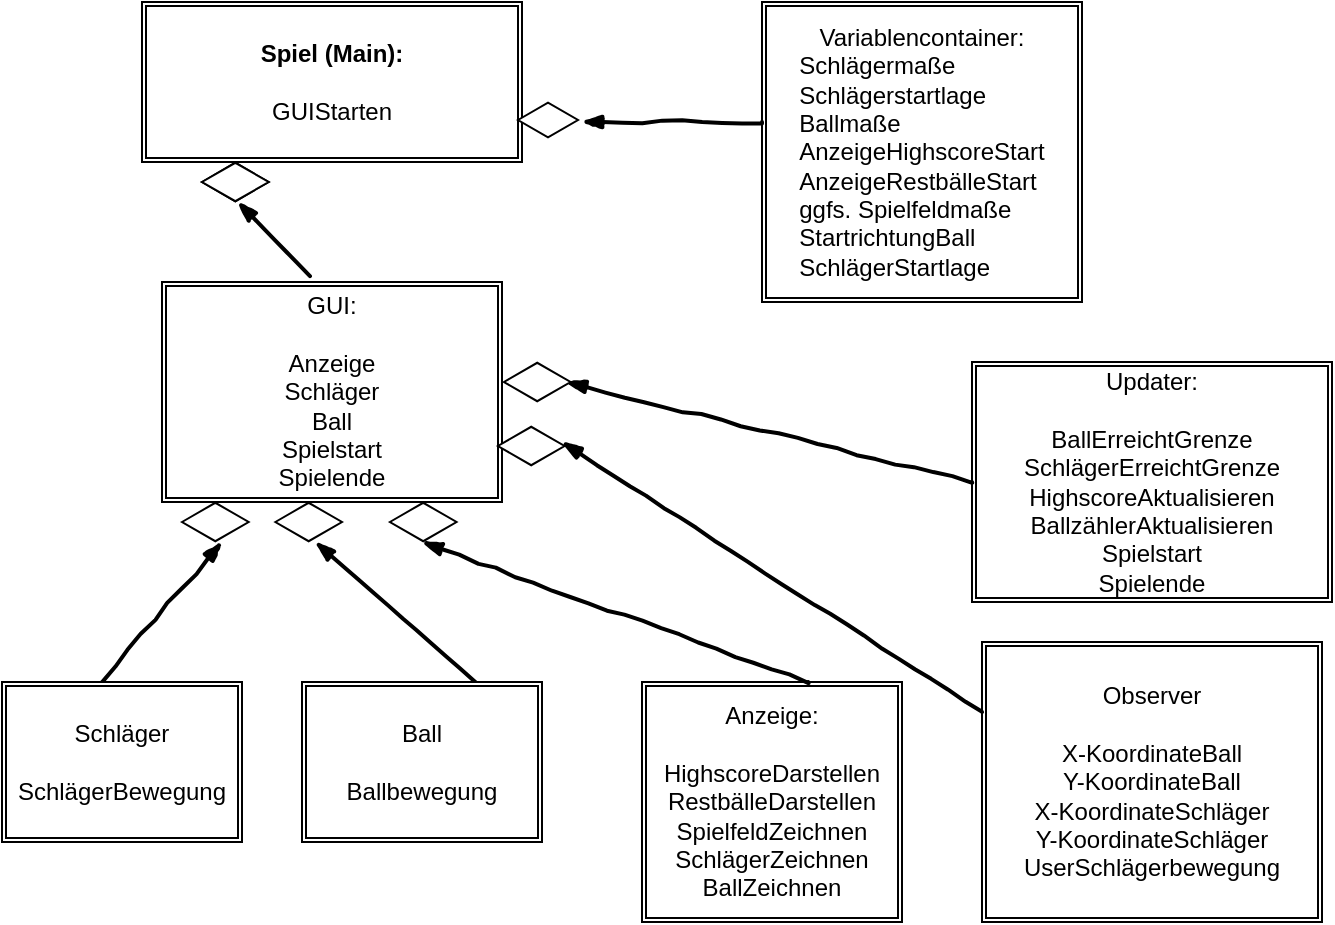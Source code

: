 <mxfile version="13.4.2" type="device"><diagram id="rwRAN0vKeb037kgaxMhV" name="Page-1"><mxGraphModel dx="1206" dy="802" grid="1" gridSize="10" guides="1" tooltips="1" connect="1" arrows="1" fold="1" page="1" pageScale="1" pageWidth="827" pageHeight="1169" math="0" shadow="0"><root><mxCell id="0"/><mxCell id="1" parent="0"/><mxCell id="sGtWPzyjh6AYMYblqbuW-2" value="&lt;div&gt;&lt;b&gt;Spiel (Main):&lt;/b&gt;&lt;/div&gt;&lt;div&gt;&lt;b&gt;&lt;br&gt;&lt;/b&gt;&lt;/div&gt;&lt;div&gt;GUIStarten&lt;br&gt;&lt;/div&gt;" style="shape=ext;double=1;rounded=0;whiteSpace=wrap;html=1;" parent="1" vertex="1"><mxGeometry x="90" y="40" width="190" height="80" as="geometry"/></mxCell><mxCell id="sGtWPzyjh6AYMYblqbuW-3" value="" style="html=1;whiteSpace=wrap;aspect=fixed;shape=isoRectangle;" parent="1" vertex="1"><mxGeometry x="120" y="120" width="33.33" height="20" as="geometry"/></mxCell><mxCell id="sGtWPzyjh6AYMYblqbuW-4" value="&lt;div&gt;GUI:&lt;/div&gt;&lt;div&gt;&lt;br&gt;&lt;/div&gt;&lt;div&gt;Anzeige&lt;/div&gt;&lt;div&gt;Schläger&lt;/div&gt;&lt;div&gt;Ball&lt;/div&gt;&lt;div&gt;Spielstart&lt;/div&gt;&lt;div&gt;Spielende&lt;br&gt;&lt;/div&gt;" style="shape=ext;double=1;rounded=0;whiteSpace=wrap;html=1;" parent="1" vertex="1"><mxGeometry x="100" y="180" width="170" height="110" as="geometry"/></mxCell><mxCell id="sGtWPzyjh6AYMYblqbuW-5" value="" style="rounded=0;comic=1;strokeWidth=2;endArrow=blockThin;html=1;fontFamily=Comic Sans MS;fontStyle=1;exitX=0.435;exitY=-0.027;exitDx=0;exitDy=0;exitPerimeter=0;" parent="1" edge="1" source="sGtWPzyjh6AYMYblqbuW-4"><mxGeometry width="50" height="50" relative="1" as="geometry"><mxPoint x="173" y="211" as="sourcePoint"/><mxPoint x="138" y="140" as="targetPoint"/><Array as="points"/></mxGeometry></mxCell><mxCell id="sGtWPzyjh6AYMYblqbuW-6" value="" style="html=1;whiteSpace=wrap;aspect=fixed;shape=isoRectangle;" parent="1" vertex="1"><mxGeometry x="120" y="120" width="33.33" height="20" as="geometry"/></mxCell><mxCell id="sGtWPzyjh6AYMYblqbuW-15" value="" style="group" parent="1" vertex="1" connectable="0"><mxGeometry x="70" y="290" width="73.33" height="90" as="geometry"/></mxCell><mxCell id="sGtWPzyjh6AYMYblqbuW-9" value="" style="rounded=0;comic=1;strokeWidth=2;endArrow=blockThin;html=1;fontFamily=Comic Sans MS;fontStyle=1;" parent="sGtWPzyjh6AYMYblqbuW-15" edge="1"><mxGeometry width="50" height="50" relative="1" as="geometry"><mxPoint y="90" as="sourcePoint"/><mxPoint x="60" y="20" as="targetPoint"/><Array as="points"/></mxGeometry></mxCell><mxCell id="sGtWPzyjh6AYMYblqbuW-8" value="" style="html=1;whiteSpace=wrap;aspect=fixed;shape=isoRectangle;" parent="sGtWPzyjh6AYMYblqbuW-15" vertex="1"><mxGeometry x="40" width="33.33" height="20" as="geometry"/></mxCell><mxCell id="sGtWPzyjh6AYMYblqbuW-16" value="" style="group" parent="1" vertex="1" connectable="0"><mxGeometry x="150.0" y="290" width="73.33" height="90" as="geometry"/></mxCell><mxCell id="sGtWPzyjh6AYMYblqbuW-17" value="" style="rounded=0;comic=1;strokeWidth=2;endArrow=blockThin;html=1;fontFamily=Comic Sans MS;fontStyle=1;" parent="sGtWPzyjh6AYMYblqbuW-16" edge="1"><mxGeometry width="50" height="50" relative="1" as="geometry"><mxPoint x="106.67" y="90" as="sourcePoint"/><mxPoint x="26.67" y="20" as="targetPoint"/><Array as="points"/></mxGeometry></mxCell><mxCell id="sGtWPzyjh6AYMYblqbuW-18" value="" style="html=1;whiteSpace=wrap;aspect=fixed;shape=isoRectangle;" parent="sGtWPzyjh6AYMYblqbuW-16" vertex="1"><mxGeometry x="6.67" width="33.33" height="20" as="geometry"/></mxCell><mxCell id="sGtWPzyjh6AYMYblqbuW-19" value="&lt;div&gt;Anzeige:&lt;/div&gt;&lt;div&gt;&lt;br&gt;&lt;/div&gt;&lt;div&gt;HighscoreDarstellen&lt;br&gt;&lt;/div&gt;&lt;div&gt;RestbälleDarstellen&lt;br&gt;&lt;/div&gt;&lt;div&gt;SpielfeldZeichnen&lt;/div&gt;&lt;div&gt;SchlägerZeichnen&lt;/div&gt;&lt;div&gt;BallZeichnen&lt;br&gt;&lt;/div&gt;" style="shape=ext;double=1;rounded=0;whiteSpace=wrap;html=1;" parent="1" vertex="1"><mxGeometry x="340" y="380" width="130" height="120" as="geometry"/></mxCell><mxCell id="sGtWPzyjh6AYMYblqbuW-20" value="&lt;div&gt;Ball&lt;/div&gt;&lt;div&gt;&lt;br&gt;&lt;/div&gt;&lt;div&gt;Ballbewegung&lt;br&gt;&lt;/div&gt;" style="shape=ext;double=1;rounded=0;whiteSpace=wrap;html=1;" parent="1" vertex="1"><mxGeometry x="170" y="380" width="120" height="80" as="geometry"/></mxCell><mxCell id="sGtWPzyjh6AYMYblqbuW-21" value="&lt;div&gt;Schläger&lt;/div&gt;&lt;div&gt;&lt;br&gt;&lt;/div&gt;&lt;div&gt;SchlägerBewegung&lt;br&gt;&lt;/div&gt;" style="shape=ext;double=1;rounded=0;whiteSpace=wrap;html=1;" parent="1" vertex="1"><mxGeometry x="20" y="380" width="120" height="80" as="geometry"/></mxCell><mxCell id="sGtWPzyjh6AYMYblqbuW-22" value="" style="group" parent="1" vertex="1" connectable="0"><mxGeometry x="200" y="290" width="153.33" height="90" as="geometry"/></mxCell><mxCell id="sGtWPzyjh6AYMYblqbuW-23" value="" style="rounded=0;comic=1;strokeWidth=2;endArrow=blockThin;html=1;fontFamily=Comic Sans MS;fontStyle=1;entryX=0.482;entryY=1;entryDx=0;entryDy=0;entryPerimeter=0;" parent="sGtWPzyjh6AYMYblqbuW-22" target="sGtWPzyjh6AYMYblqbuW-24" edge="1"><mxGeometry width="50" height="50" relative="1" as="geometry"><mxPoint x="223.043" y="90" as="sourcePoint"/><mxPoint x="55.766" y="20" as="targetPoint"/><Array as="points"/></mxGeometry></mxCell><mxCell id="sGtWPzyjh6AYMYblqbuW-24" value="" style="html=1;whiteSpace=wrap;aspect=fixed;shape=isoRectangle;" parent="sGtWPzyjh6AYMYblqbuW-22" vertex="1"><mxGeometry x="13.947" width="33.33" height="20" as="geometry"/></mxCell><mxCell id="sGtWPzyjh6AYMYblqbuW-25" value="&lt;div&gt;Observer&lt;/div&gt;&lt;div&gt;&lt;br&gt;&lt;/div&gt;&lt;div&gt;X-KoordinateBall&lt;/div&gt;&lt;div&gt;Y-KoordinateBall&lt;/div&gt;&lt;div&gt;X-KoordinateSchläger&lt;/div&gt;&lt;div&gt;Y-KoordinateSchläger&lt;/div&gt;&lt;div&gt;UserSchlägerbewegung&lt;br&gt;&lt;/div&gt;" style="shape=ext;double=1;rounded=0;whiteSpace=wrap;html=1;" parent="1" vertex="1"><mxGeometry x="510" y="360" width="170" height="140" as="geometry"/></mxCell><mxCell id="sGtWPzyjh6AYMYblqbuW-26" value="&lt;div&gt;Updater:&lt;/div&gt;&lt;div&gt;&lt;br&gt;&lt;/div&gt;&lt;div&gt;BallErreichtGrenze&lt;/div&gt;&lt;div&gt;SchlägerErreichtGrenze&lt;br&gt;&lt;/div&gt;&lt;div&gt;HighscoreAktualisieren&lt;/div&gt;&lt;div&gt;BallzählerAktualisieren&lt;/div&gt;&lt;div&gt;Spielstart&lt;/div&gt;&lt;div&gt;Spielende&lt;br&gt;&lt;/div&gt;" style="shape=ext;double=1;rounded=0;whiteSpace=wrap;html=1;" parent="1" vertex="1"><mxGeometry x="505" y="220" width="180" height="120" as="geometry"/></mxCell><mxCell id="sGtWPzyjh6AYMYblqbuW-30" value="" style="group" parent="1" vertex="1" connectable="0"><mxGeometry x="260" y="220" width="153.33" height="100" as="geometry"/></mxCell><mxCell id="sGtWPzyjh6AYMYblqbuW-31" value="" style="rounded=0;comic=1;strokeWidth=2;endArrow=blockThin;html=1;fontFamily=Comic Sans MS;fontStyle=1;exitX=0;exitY=0.5;exitDx=0;exitDy=0;" parent="sGtWPzyjh6AYMYblqbuW-30" source="sGtWPzyjh6AYMYblqbuW-26" edge="1"><mxGeometry width="50" height="50" relative="1" as="geometry"><mxPoint x="215.043" y="90" as="sourcePoint"/><mxPoint x="42" y="10" as="targetPoint"/><Array as="points"/></mxGeometry></mxCell><mxCell id="sGtWPzyjh6AYMYblqbuW-32" value="" style="html=1;whiteSpace=wrap;aspect=fixed;shape=isoRectangle;" parent="sGtWPzyjh6AYMYblqbuW-30" vertex="1"><mxGeometry x="10.947" width="33.33" height="20" as="geometry"/></mxCell><mxCell id="sGtWPzyjh6AYMYblqbuW-27" value="" style="group" parent="sGtWPzyjh6AYMYblqbuW-30" vertex="1" connectable="0"><mxGeometry x="-10" y="10" width="153.33" height="90" as="geometry"/></mxCell><mxCell id="sGtWPzyjh6AYMYblqbuW-28" value="" style="rounded=0;comic=1;strokeWidth=2;endArrow=blockThin;html=1;fontFamily=Comic Sans MS;fontStyle=1;exitX=0;exitY=0.25;exitDx=0;exitDy=0;" parent="sGtWPzyjh6AYMYblqbuW-27" edge="1" source="sGtWPzyjh6AYMYblqbuW-25"><mxGeometry width="50" height="50" relative="1" as="geometry"><mxPoint x="223.043" y="110" as="sourcePoint"/><mxPoint x="50" y="30" as="targetPoint"/><Array as="points"/></mxGeometry></mxCell><mxCell id="sGtWPzyjh6AYMYblqbuW-29" value="" style="html=1;whiteSpace=wrap;aspect=fixed;shape=isoRectangle;" parent="sGtWPzyjh6AYMYblqbuW-27" vertex="1"><mxGeometry x="17.947" y="22" width="33.33" height="20" as="geometry"/></mxCell><mxCell id="sGtWPzyjh6AYMYblqbuW-35" value="&lt;div&gt;Variablencontainer:&lt;/div&gt;&lt;div align=&quot;left&quot;&gt;Schlägermaße&lt;/div&gt;&lt;div align=&quot;left&quot;&gt;Schlägerstartlage&lt;br&gt;&lt;/div&gt;&lt;div align=&quot;left&quot;&gt;Ballmaße&lt;/div&gt;&lt;div align=&quot;left&quot;&gt;AnzeigeHighscoreStart&lt;/div&gt;&lt;div align=&quot;left&quot;&gt;AnzeigeRestbälleStart&lt;/div&gt;&lt;div align=&quot;left&quot;&gt;ggfs. Spielfeldmaße&lt;/div&gt;&lt;div align=&quot;left&quot;&gt;StartrichtungBall&lt;/div&gt;&lt;div align=&quot;left&quot;&gt;SchlägerStartlage&lt;/div&gt;" style="shape=ext;double=1;rounded=0;whiteSpace=wrap;html=1;" parent="1" vertex="1"><mxGeometry x="400" y="40" width="160" height="150" as="geometry"/></mxCell><mxCell id="sGtWPzyjh6AYMYblqbuW-36" value="" style="rounded=0;comic=1;strokeWidth=2;endArrow=blockThin;html=1;fontFamily=Comic Sans MS;fontStyle=1;" parent="1" edge="1"><mxGeometry width="50" height="50" relative="1" as="geometry"><mxPoint x="400" y="100" as="sourcePoint"/><mxPoint x="310" y="100" as="targetPoint"/><Array as="points"/></mxGeometry></mxCell><mxCell id="sGtWPzyjh6AYMYblqbuW-37" value="" style="html=1;whiteSpace=wrap;aspect=fixed;shape=isoRectangle;" parent="1" vertex="1"><mxGeometry x="278" y="90" width="30" height="18" as="geometry"/></mxCell></root></mxGraphModel></diagram></mxfile>